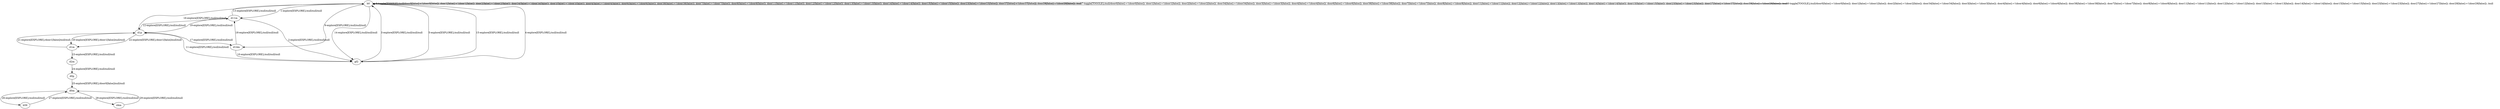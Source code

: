 # Total number of goals covered by this test: 1
# b59 --> d0m

digraph g {
"b0" -> "d11m" [label = "1-explore[EXPLORE];/null/null/null"];
"d11m" -> "gf2" [label = "2-explore[EXPLORE];/null/null/null"];
"gf2" -> "b0" [label = "3-explore[EXPLORE];/null/null/null"];
"b0" -> "gf2" [label = "4-explore[EXPLORE];/null/null/null"];
"gf2" -> "b0" [label = "5-explore[EXPLORE];/null/null/null"];
"b0" -> "b0" [label = "6-toggle[TOGGLE];/null/door0[false]:=!(door0[false]); door1[false]:=!(door1[false]); door2[false]:=!(door2[false]); door34[false]:=!(door34[false]); door3[false]:=!(door3[false]); door4[false]:=!(door4[false]); door6[false]:=!(door6[false]); door38[false]:=!(door38[false]); door7[false]:=!(door7[false]); door8[false]:=!(door8[false]); door11[false]:=!(door11[false]); door12[false]:=!(door12[false]); door13[false]:=!(door13[false]); door14[false]:=!(door14[false]); door15[false]:=!(door15[false]); door23[false]:=!(door23[false]); door27[false]:=!(door27[false]); door29[false]:=!(door29[false]); /null"];
"b0" -> "b0" [label = "7-toggle[TOGGLE];/null/door0[false]:=!(door0[false]); door1[false]:=!(door1[false]); door2[false]:=!(door2[false]); door34[false]:=!(door34[false]); door3[false]:=!(door3[false]); door4[false]:=!(door4[false]); door6[false]:=!(door6[false]); door38[false]:=!(door38[false]); door7[false]:=!(door7[false]); door8[false]:=!(door8[false]); door11[false]:=!(door11[false]); door12[false]:=!(door12[false]); door13[false]:=!(door13[false]); door14[false]:=!(door14[false]); door15[false]:=!(door15[false]); door23[false]:=!(door23[false]); door27[false]:=!(door27[false]); door29[false]:=!(door29[false]); /null"];
"b0" -> "b0" [label = "8-toggle[TOGGLE];/null/door0[false]:=!(door0[false]); door1[false]:=!(door1[false]); door2[false]:=!(door2[false]); door34[false]:=!(door34[false]); door3[false]:=!(door3[false]); door4[false]:=!(door4[false]); door6[false]:=!(door6[false]); door38[false]:=!(door38[false]); door7[false]:=!(door7[false]); door8[false]:=!(door8[false]); door11[false]:=!(door11[false]); door12[false]:=!(door12[false]); door13[false]:=!(door13[false]); door14[false]:=!(door14[false]); door15[false]:=!(door15[false]); door23[false]:=!(door23[false]); door27[false]:=!(door27[false]); door29[false]:=!(door29[false]); /null"];
"b0" -> "d14m" [label = "9-explore[EXPLORE];/null/null/null"];
"d14m" -> "gf2" [label = "10-explore[EXPLORE];/null/null/null"];
"gf2" -> "d1p" [label = "11-explore[EXPLORE];/null/null/null"];
"d1p" -> "d11m" [label = "12-explore[EXPLORE];/null/null/null"];
"d11m" -> "b0" [label = "13-explore[EXPLORE];/null/null/null"];
"b0" -> "gf2" [label = "14-explore[EXPLORE];/null/null/null"];
"gf2" -> "b0" [label = "15-explore[EXPLORE];/null/null/null"];
"b0" -> "d1p" [label = "16-explore[EXPLORE];/null/null/null"];
"d1p" -> "d14m" [label = "17-explore[EXPLORE];/null/null/null"];
"d14m" -> "d11m" [label = "18-explore[EXPLORE];/null/null/null"];
"d11m" -> "d1p" [label = "19-explore[EXPLORE];/null/null/null"];
"d1p" -> "d1m" [label = "20-explore[EXPLORE];/door1[false]/null/null"];
"d1m" -> "d1p" [label = "21-explore[EXPLORE];/door1[false]/null/null"];
"d1p" -> "d1m" [label = "22-explore[EXPLORE];/door1[false]/null/null"];
"d1m" -> "d2m" [label = "23-explore[EXPLORE];/null/null/null"];
"d2m" -> "d0p" [label = "24-explore[EXPLORE];/null/null/null"];
"d0p" -> "d0m" [label = "25-explore[EXPLORE];/door0[false]/null/null"];
"d0m" -> "b59" [label = "26-explore[EXPLORE];/null/null/null"];
"b59" -> "d0m" [label = "27-explore[EXPLORE];/null/null/null"];
"d0m" -> "d4m" [label = "28-explore[EXPLORE];/null/null/null"];
"d4m" -> "d0m" [label = "29-explore[EXPLORE];/null/null/null"];
}